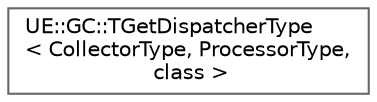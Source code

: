 digraph "Graphical Class Hierarchy"
{
 // INTERACTIVE_SVG=YES
 // LATEX_PDF_SIZE
  bgcolor="transparent";
  edge [fontname=Helvetica,fontsize=10,labelfontname=Helvetica,labelfontsize=10];
  node [fontname=Helvetica,fontsize=10,shape=box,height=0.2,width=0.4];
  rankdir="LR";
  Node0 [id="Node000000",label="UE::GC::TGetDispatcherType\l\< CollectorType, ProcessorType,\l class \>",height=0.2,width=0.4,color="grey40", fillcolor="white", style="filled",URL="$d9/d17/structUE_1_1GC_1_1TGetDispatcherType.html",tooltip=" "];
}
